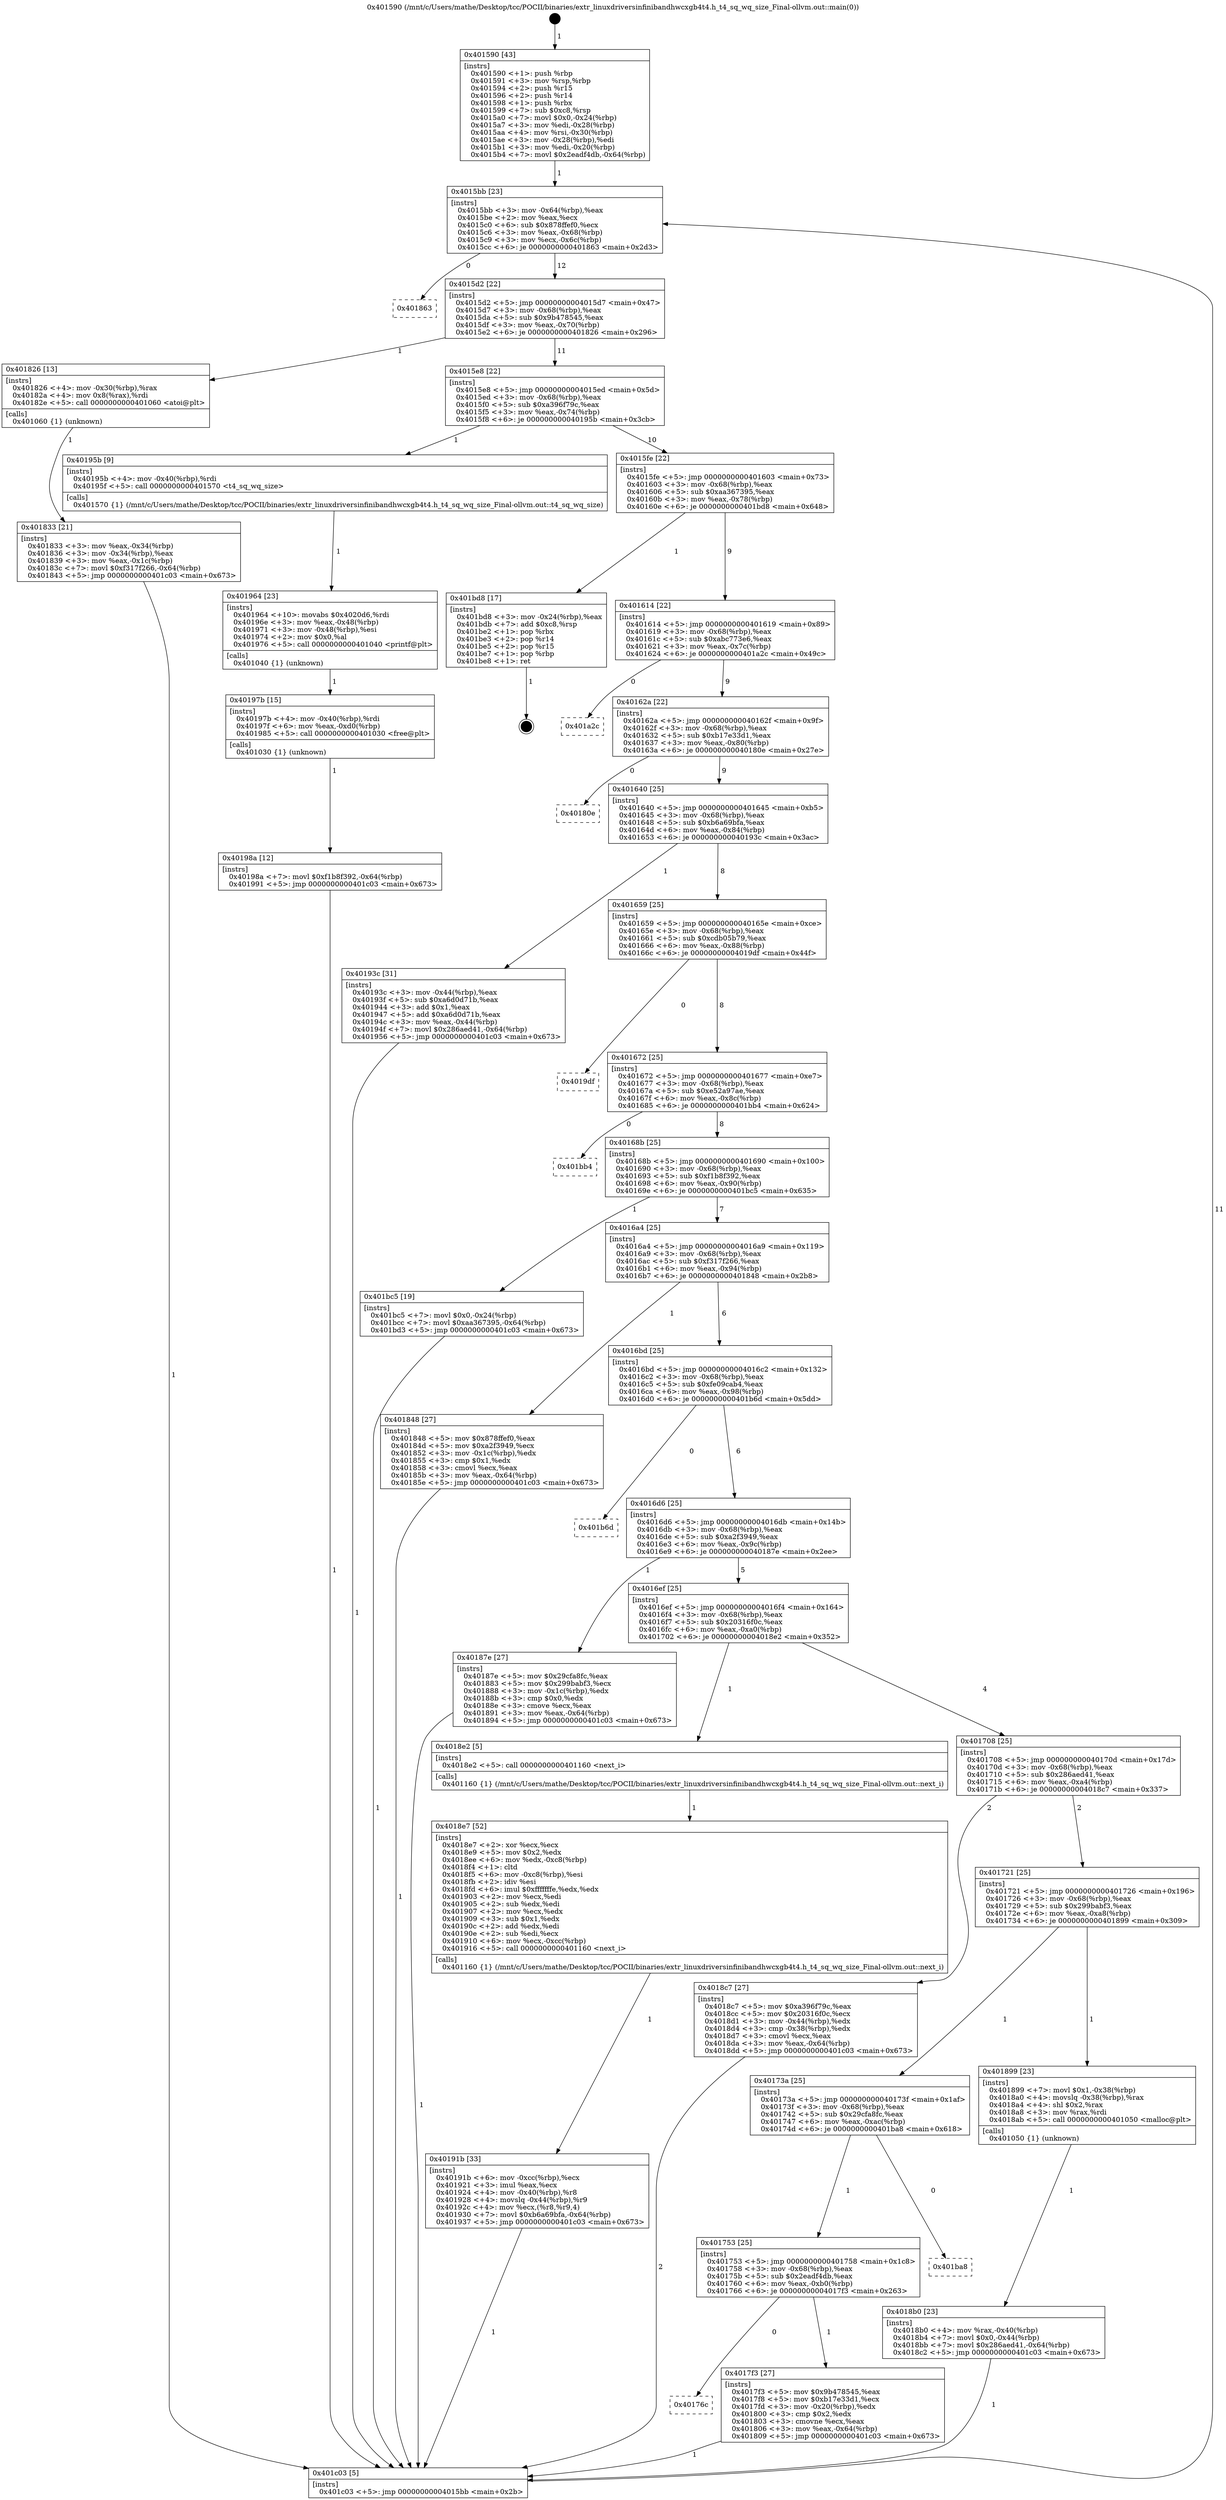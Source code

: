 digraph "0x401590" {
  label = "0x401590 (/mnt/c/Users/mathe/Desktop/tcc/POCII/binaries/extr_linuxdriversinfinibandhwcxgb4t4.h_t4_sq_wq_size_Final-ollvm.out::main(0))"
  labelloc = "t"
  node[shape=record]

  Entry [label="",width=0.3,height=0.3,shape=circle,fillcolor=black,style=filled]
  "0x4015bb" [label="{
     0x4015bb [23]\l
     | [instrs]\l
     &nbsp;&nbsp;0x4015bb \<+3\>: mov -0x64(%rbp),%eax\l
     &nbsp;&nbsp;0x4015be \<+2\>: mov %eax,%ecx\l
     &nbsp;&nbsp;0x4015c0 \<+6\>: sub $0x878ffef0,%ecx\l
     &nbsp;&nbsp;0x4015c6 \<+3\>: mov %eax,-0x68(%rbp)\l
     &nbsp;&nbsp;0x4015c9 \<+3\>: mov %ecx,-0x6c(%rbp)\l
     &nbsp;&nbsp;0x4015cc \<+6\>: je 0000000000401863 \<main+0x2d3\>\l
  }"]
  "0x401863" [label="{
     0x401863\l
  }", style=dashed]
  "0x4015d2" [label="{
     0x4015d2 [22]\l
     | [instrs]\l
     &nbsp;&nbsp;0x4015d2 \<+5\>: jmp 00000000004015d7 \<main+0x47\>\l
     &nbsp;&nbsp;0x4015d7 \<+3\>: mov -0x68(%rbp),%eax\l
     &nbsp;&nbsp;0x4015da \<+5\>: sub $0x9b478545,%eax\l
     &nbsp;&nbsp;0x4015df \<+3\>: mov %eax,-0x70(%rbp)\l
     &nbsp;&nbsp;0x4015e2 \<+6\>: je 0000000000401826 \<main+0x296\>\l
  }"]
  Exit [label="",width=0.3,height=0.3,shape=circle,fillcolor=black,style=filled,peripheries=2]
  "0x401826" [label="{
     0x401826 [13]\l
     | [instrs]\l
     &nbsp;&nbsp;0x401826 \<+4\>: mov -0x30(%rbp),%rax\l
     &nbsp;&nbsp;0x40182a \<+4\>: mov 0x8(%rax),%rdi\l
     &nbsp;&nbsp;0x40182e \<+5\>: call 0000000000401060 \<atoi@plt\>\l
     | [calls]\l
     &nbsp;&nbsp;0x401060 \{1\} (unknown)\l
  }"]
  "0x4015e8" [label="{
     0x4015e8 [22]\l
     | [instrs]\l
     &nbsp;&nbsp;0x4015e8 \<+5\>: jmp 00000000004015ed \<main+0x5d\>\l
     &nbsp;&nbsp;0x4015ed \<+3\>: mov -0x68(%rbp),%eax\l
     &nbsp;&nbsp;0x4015f0 \<+5\>: sub $0xa396f79c,%eax\l
     &nbsp;&nbsp;0x4015f5 \<+3\>: mov %eax,-0x74(%rbp)\l
     &nbsp;&nbsp;0x4015f8 \<+6\>: je 000000000040195b \<main+0x3cb\>\l
  }"]
  "0x40198a" [label="{
     0x40198a [12]\l
     | [instrs]\l
     &nbsp;&nbsp;0x40198a \<+7\>: movl $0xf1b8f392,-0x64(%rbp)\l
     &nbsp;&nbsp;0x401991 \<+5\>: jmp 0000000000401c03 \<main+0x673\>\l
  }"]
  "0x40195b" [label="{
     0x40195b [9]\l
     | [instrs]\l
     &nbsp;&nbsp;0x40195b \<+4\>: mov -0x40(%rbp),%rdi\l
     &nbsp;&nbsp;0x40195f \<+5\>: call 0000000000401570 \<t4_sq_wq_size\>\l
     | [calls]\l
     &nbsp;&nbsp;0x401570 \{1\} (/mnt/c/Users/mathe/Desktop/tcc/POCII/binaries/extr_linuxdriversinfinibandhwcxgb4t4.h_t4_sq_wq_size_Final-ollvm.out::t4_sq_wq_size)\l
  }"]
  "0x4015fe" [label="{
     0x4015fe [22]\l
     | [instrs]\l
     &nbsp;&nbsp;0x4015fe \<+5\>: jmp 0000000000401603 \<main+0x73\>\l
     &nbsp;&nbsp;0x401603 \<+3\>: mov -0x68(%rbp),%eax\l
     &nbsp;&nbsp;0x401606 \<+5\>: sub $0xaa367395,%eax\l
     &nbsp;&nbsp;0x40160b \<+3\>: mov %eax,-0x78(%rbp)\l
     &nbsp;&nbsp;0x40160e \<+6\>: je 0000000000401bd8 \<main+0x648\>\l
  }"]
  "0x40197b" [label="{
     0x40197b [15]\l
     | [instrs]\l
     &nbsp;&nbsp;0x40197b \<+4\>: mov -0x40(%rbp),%rdi\l
     &nbsp;&nbsp;0x40197f \<+6\>: mov %eax,-0xd0(%rbp)\l
     &nbsp;&nbsp;0x401985 \<+5\>: call 0000000000401030 \<free@plt\>\l
     | [calls]\l
     &nbsp;&nbsp;0x401030 \{1\} (unknown)\l
  }"]
  "0x401bd8" [label="{
     0x401bd8 [17]\l
     | [instrs]\l
     &nbsp;&nbsp;0x401bd8 \<+3\>: mov -0x24(%rbp),%eax\l
     &nbsp;&nbsp;0x401bdb \<+7\>: add $0xc8,%rsp\l
     &nbsp;&nbsp;0x401be2 \<+1\>: pop %rbx\l
     &nbsp;&nbsp;0x401be3 \<+2\>: pop %r14\l
     &nbsp;&nbsp;0x401be5 \<+2\>: pop %r15\l
     &nbsp;&nbsp;0x401be7 \<+1\>: pop %rbp\l
     &nbsp;&nbsp;0x401be8 \<+1\>: ret\l
  }"]
  "0x401614" [label="{
     0x401614 [22]\l
     | [instrs]\l
     &nbsp;&nbsp;0x401614 \<+5\>: jmp 0000000000401619 \<main+0x89\>\l
     &nbsp;&nbsp;0x401619 \<+3\>: mov -0x68(%rbp),%eax\l
     &nbsp;&nbsp;0x40161c \<+5\>: sub $0xabc773e6,%eax\l
     &nbsp;&nbsp;0x401621 \<+3\>: mov %eax,-0x7c(%rbp)\l
     &nbsp;&nbsp;0x401624 \<+6\>: je 0000000000401a2c \<main+0x49c\>\l
  }"]
  "0x401964" [label="{
     0x401964 [23]\l
     | [instrs]\l
     &nbsp;&nbsp;0x401964 \<+10\>: movabs $0x4020d6,%rdi\l
     &nbsp;&nbsp;0x40196e \<+3\>: mov %eax,-0x48(%rbp)\l
     &nbsp;&nbsp;0x401971 \<+3\>: mov -0x48(%rbp),%esi\l
     &nbsp;&nbsp;0x401974 \<+2\>: mov $0x0,%al\l
     &nbsp;&nbsp;0x401976 \<+5\>: call 0000000000401040 \<printf@plt\>\l
     | [calls]\l
     &nbsp;&nbsp;0x401040 \{1\} (unknown)\l
  }"]
  "0x401a2c" [label="{
     0x401a2c\l
  }", style=dashed]
  "0x40162a" [label="{
     0x40162a [22]\l
     | [instrs]\l
     &nbsp;&nbsp;0x40162a \<+5\>: jmp 000000000040162f \<main+0x9f\>\l
     &nbsp;&nbsp;0x40162f \<+3\>: mov -0x68(%rbp),%eax\l
     &nbsp;&nbsp;0x401632 \<+5\>: sub $0xb17e33d1,%eax\l
     &nbsp;&nbsp;0x401637 \<+3\>: mov %eax,-0x80(%rbp)\l
     &nbsp;&nbsp;0x40163a \<+6\>: je 000000000040180e \<main+0x27e\>\l
  }"]
  "0x40191b" [label="{
     0x40191b [33]\l
     | [instrs]\l
     &nbsp;&nbsp;0x40191b \<+6\>: mov -0xcc(%rbp),%ecx\l
     &nbsp;&nbsp;0x401921 \<+3\>: imul %eax,%ecx\l
     &nbsp;&nbsp;0x401924 \<+4\>: mov -0x40(%rbp),%r8\l
     &nbsp;&nbsp;0x401928 \<+4\>: movslq -0x44(%rbp),%r9\l
     &nbsp;&nbsp;0x40192c \<+4\>: mov %ecx,(%r8,%r9,4)\l
     &nbsp;&nbsp;0x401930 \<+7\>: movl $0xb6a69bfa,-0x64(%rbp)\l
     &nbsp;&nbsp;0x401937 \<+5\>: jmp 0000000000401c03 \<main+0x673\>\l
  }"]
  "0x40180e" [label="{
     0x40180e\l
  }", style=dashed]
  "0x401640" [label="{
     0x401640 [25]\l
     | [instrs]\l
     &nbsp;&nbsp;0x401640 \<+5\>: jmp 0000000000401645 \<main+0xb5\>\l
     &nbsp;&nbsp;0x401645 \<+3\>: mov -0x68(%rbp),%eax\l
     &nbsp;&nbsp;0x401648 \<+5\>: sub $0xb6a69bfa,%eax\l
     &nbsp;&nbsp;0x40164d \<+6\>: mov %eax,-0x84(%rbp)\l
     &nbsp;&nbsp;0x401653 \<+6\>: je 000000000040193c \<main+0x3ac\>\l
  }"]
  "0x4018e7" [label="{
     0x4018e7 [52]\l
     | [instrs]\l
     &nbsp;&nbsp;0x4018e7 \<+2\>: xor %ecx,%ecx\l
     &nbsp;&nbsp;0x4018e9 \<+5\>: mov $0x2,%edx\l
     &nbsp;&nbsp;0x4018ee \<+6\>: mov %edx,-0xc8(%rbp)\l
     &nbsp;&nbsp;0x4018f4 \<+1\>: cltd\l
     &nbsp;&nbsp;0x4018f5 \<+6\>: mov -0xc8(%rbp),%esi\l
     &nbsp;&nbsp;0x4018fb \<+2\>: idiv %esi\l
     &nbsp;&nbsp;0x4018fd \<+6\>: imul $0xfffffffe,%edx,%edx\l
     &nbsp;&nbsp;0x401903 \<+2\>: mov %ecx,%edi\l
     &nbsp;&nbsp;0x401905 \<+2\>: sub %edx,%edi\l
     &nbsp;&nbsp;0x401907 \<+2\>: mov %ecx,%edx\l
     &nbsp;&nbsp;0x401909 \<+3\>: sub $0x1,%edx\l
     &nbsp;&nbsp;0x40190c \<+2\>: add %edx,%edi\l
     &nbsp;&nbsp;0x40190e \<+2\>: sub %edi,%ecx\l
     &nbsp;&nbsp;0x401910 \<+6\>: mov %ecx,-0xcc(%rbp)\l
     &nbsp;&nbsp;0x401916 \<+5\>: call 0000000000401160 \<next_i\>\l
     | [calls]\l
     &nbsp;&nbsp;0x401160 \{1\} (/mnt/c/Users/mathe/Desktop/tcc/POCII/binaries/extr_linuxdriversinfinibandhwcxgb4t4.h_t4_sq_wq_size_Final-ollvm.out::next_i)\l
  }"]
  "0x40193c" [label="{
     0x40193c [31]\l
     | [instrs]\l
     &nbsp;&nbsp;0x40193c \<+3\>: mov -0x44(%rbp),%eax\l
     &nbsp;&nbsp;0x40193f \<+5\>: sub $0xa6d0d71b,%eax\l
     &nbsp;&nbsp;0x401944 \<+3\>: add $0x1,%eax\l
     &nbsp;&nbsp;0x401947 \<+5\>: add $0xa6d0d71b,%eax\l
     &nbsp;&nbsp;0x40194c \<+3\>: mov %eax,-0x44(%rbp)\l
     &nbsp;&nbsp;0x40194f \<+7\>: movl $0x286aed41,-0x64(%rbp)\l
     &nbsp;&nbsp;0x401956 \<+5\>: jmp 0000000000401c03 \<main+0x673\>\l
  }"]
  "0x401659" [label="{
     0x401659 [25]\l
     | [instrs]\l
     &nbsp;&nbsp;0x401659 \<+5\>: jmp 000000000040165e \<main+0xce\>\l
     &nbsp;&nbsp;0x40165e \<+3\>: mov -0x68(%rbp),%eax\l
     &nbsp;&nbsp;0x401661 \<+5\>: sub $0xcdb05b79,%eax\l
     &nbsp;&nbsp;0x401666 \<+6\>: mov %eax,-0x88(%rbp)\l
     &nbsp;&nbsp;0x40166c \<+6\>: je 00000000004019df \<main+0x44f\>\l
  }"]
  "0x4018b0" [label="{
     0x4018b0 [23]\l
     | [instrs]\l
     &nbsp;&nbsp;0x4018b0 \<+4\>: mov %rax,-0x40(%rbp)\l
     &nbsp;&nbsp;0x4018b4 \<+7\>: movl $0x0,-0x44(%rbp)\l
     &nbsp;&nbsp;0x4018bb \<+7\>: movl $0x286aed41,-0x64(%rbp)\l
     &nbsp;&nbsp;0x4018c2 \<+5\>: jmp 0000000000401c03 \<main+0x673\>\l
  }"]
  "0x4019df" [label="{
     0x4019df\l
  }", style=dashed]
  "0x401672" [label="{
     0x401672 [25]\l
     | [instrs]\l
     &nbsp;&nbsp;0x401672 \<+5\>: jmp 0000000000401677 \<main+0xe7\>\l
     &nbsp;&nbsp;0x401677 \<+3\>: mov -0x68(%rbp),%eax\l
     &nbsp;&nbsp;0x40167a \<+5\>: sub $0xe52a97ae,%eax\l
     &nbsp;&nbsp;0x40167f \<+6\>: mov %eax,-0x8c(%rbp)\l
     &nbsp;&nbsp;0x401685 \<+6\>: je 0000000000401bb4 \<main+0x624\>\l
  }"]
  "0x401833" [label="{
     0x401833 [21]\l
     | [instrs]\l
     &nbsp;&nbsp;0x401833 \<+3\>: mov %eax,-0x34(%rbp)\l
     &nbsp;&nbsp;0x401836 \<+3\>: mov -0x34(%rbp),%eax\l
     &nbsp;&nbsp;0x401839 \<+3\>: mov %eax,-0x1c(%rbp)\l
     &nbsp;&nbsp;0x40183c \<+7\>: movl $0xf317f266,-0x64(%rbp)\l
     &nbsp;&nbsp;0x401843 \<+5\>: jmp 0000000000401c03 \<main+0x673\>\l
  }"]
  "0x401bb4" [label="{
     0x401bb4\l
  }", style=dashed]
  "0x40168b" [label="{
     0x40168b [25]\l
     | [instrs]\l
     &nbsp;&nbsp;0x40168b \<+5\>: jmp 0000000000401690 \<main+0x100\>\l
     &nbsp;&nbsp;0x401690 \<+3\>: mov -0x68(%rbp),%eax\l
     &nbsp;&nbsp;0x401693 \<+5\>: sub $0xf1b8f392,%eax\l
     &nbsp;&nbsp;0x401698 \<+6\>: mov %eax,-0x90(%rbp)\l
     &nbsp;&nbsp;0x40169e \<+6\>: je 0000000000401bc5 \<main+0x635\>\l
  }"]
  "0x401590" [label="{
     0x401590 [43]\l
     | [instrs]\l
     &nbsp;&nbsp;0x401590 \<+1\>: push %rbp\l
     &nbsp;&nbsp;0x401591 \<+3\>: mov %rsp,%rbp\l
     &nbsp;&nbsp;0x401594 \<+2\>: push %r15\l
     &nbsp;&nbsp;0x401596 \<+2\>: push %r14\l
     &nbsp;&nbsp;0x401598 \<+1\>: push %rbx\l
     &nbsp;&nbsp;0x401599 \<+7\>: sub $0xc8,%rsp\l
     &nbsp;&nbsp;0x4015a0 \<+7\>: movl $0x0,-0x24(%rbp)\l
     &nbsp;&nbsp;0x4015a7 \<+3\>: mov %edi,-0x28(%rbp)\l
     &nbsp;&nbsp;0x4015aa \<+4\>: mov %rsi,-0x30(%rbp)\l
     &nbsp;&nbsp;0x4015ae \<+3\>: mov -0x28(%rbp),%edi\l
     &nbsp;&nbsp;0x4015b1 \<+3\>: mov %edi,-0x20(%rbp)\l
     &nbsp;&nbsp;0x4015b4 \<+7\>: movl $0x2eadf4db,-0x64(%rbp)\l
  }"]
  "0x401bc5" [label="{
     0x401bc5 [19]\l
     | [instrs]\l
     &nbsp;&nbsp;0x401bc5 \<+7\>: movl $0x0,-0x24(%rbp)\l
     &nbsp;&nbsp;0x401bcc \<+7\>: movl $0xaa367395,-0x64(%rbp)\l
     &nbsp;&nbsp;0x401bd3 \<+5\>: jmp 0000000000401c03 \<main+0x673\>\l
  }"]
  "0x4016a4" [label="{
     0x4016a4 [25]\l
     | [instrs]\l
     &nbsp;&nbsp;0x4016a4 \<+5\>: jmp 00000000004016a9 \<main+0x119\>\l
     &nbsp;&nbsp;0x4016a9 \<+3\>: mov -0x68(%rbp),%eax\l
     &nbsp;&nbsp;0x4016ac \<+5\>: sub $0xf317f266,%eax\l
     &nbsp;&nbsp;0x4016b1 \<+6\>: mov %eax,-0x94(%rbp)\l
     &nbsp;&nbsp;0x4016b7 \<+6\>: je 0000000000401848 \<main+0x2b8\>\l
  }"]
  "0x401c03" [label="{
     0x401c03 [5]\l
     | [instrs]\l
     &nbsp;&nbsp;0x401c03 \<+5\>: jmp 00000000004015bb \<main+0x2b\>\l
  }"]
  "0x401848" [label="{
     0x401848 [27]\l
     | [instrs]\l
     &nbsp;&nbsp;0x401848 \<+5\>: mov $0x878ffef0,%eax\l
     &nbsp;&nbsp;0x40184d \<+5\>: mov $0xa2f3949,%ecx\l
     &nbsp;&nbsp;0x401852 \<+3\>: mov -0x1c(%rbp),%edx\l
     &nbsp;&nbsp;0x401855 \<+3\>: cmp $0x1,%edx\l
     &nbsp;&nbsp;0x401858 \<+3\>: cmovl %ecx,%eax\l
     &nbsp;&nbsp;0x40185b \<+3\>: mov %eax,-0x64(%rbp)\l
     &nbsp;&nbsp;0x40185e \<+5\>: jmp 0000000000401c03 \<main+0x673\>\l
  }"]
  "0x4016bd" [label="{
     0x4016bd [25]\l
     | [instrs]\l
     &nbsp;&nbsp;0x4016bd \<+5\>: jmp 00000000004016c2 \<main+0x132\>\l
     &nbsp;&nbsp;0x4016c2 \<+3\>: mov -0x68(%rbp),%eax\l
     &nbsp;&nbsp;0x4016c5 \<+5\>: sub $0xfe09cab4,%eax\l
     &nbsp;&nbsp;0x4016ca \<+6\>: mov %eax,-0x98(%rbp)\l
     &nbsp;&nbsp;0x4016d0 \<+6\>: je 0000000000401b6d \<main+0x5dd\>\l
  }"]
  "0x40176c" [label="{
     0x40176c\l
  }", style=dashed]
  "0x401b6d" [label="{
     0x401b6d\l
  }", style=dashed]
  "0x4016d6" [label="{
     0x4016d6 [25]\l
     | [instrs]\l
     &nbsp;&nbsp;0x4016d6 \<+5\>: jmp 00000000004016db \<main+0x14b\>\l
     &nbsp;&nbsp;0x4016db \<+3\>: mov -0x68(%rbp),%eax\l
     &nbsp;&nbsp;0x4016de \<+5\>: sub $0xa2f3949,%eax\l
     &nbsp;&nbsp;0x4016e3 \<+6\>: mov %eax,-0x9c(%rbp)\l
     &nbsp;&nbsp;0x4016e9 \<+6\>: je 000000000040187e \<main+0x2ee\>\l
  }"]
  "0x4017f3" [label="{
     0x4017f3 [27]\l
     | [instrs]\l
     &nbsp;&nbsp;0x4017f3 \<+5\>: mov $0x9b478545,%eax\l
     &nbsp;&nbsp;0x4017f8 \<+5\>: mov $0xb17e33d1,%ecx\l
     &nbsp;&nbsp;0x4017fd \<+3\>: mov -0x20(%rbp),%edx\l
     &nbsp;&nbsp;0x401800 \<+3\>: cmp $0x2,%edx\l
     &nbsp;&nbsp;0x401803 \<+3\>: cmovne %ecx,%eax\l
     &nbsp;&nbsp;0x401806 \<+3\>: mov %eax,-0x64(%rbp)\l
     &nbsp;&nbsp;0x401809 \<+5\>: jmp 0000000000401c03 \<main+0x673\>\l
  }"]
  "0x40187e" [label="{
     0x40187e [27]\l
     | [instrs]\l
     &nbsp;&nbsp;0x40187e \<+5\>: mov $0x29cfa8fc,%eax\l
     &nbsp;&nbsp;0x401883 \<+5\>: mov $0x299babf3,%ecx\l
     &nbsp;&nbsp;0x401888 \<+3\>: mov -0x1c(%rbp),%edx\l
     &nbsp;&nbsp;0x40188b \<+3\>: cmp $0x0,%edx\l
     &nbsp;&nbsp;0x40188e \<+3\>: cmove %ecx,%eax\l
     &nbsp;&nbsp;0x401891 \<+3\>: mov %eax,-0x64(%rbp)\l
     &nbsp;&nbsp;0x401894 \<+5\>: jmp 0000000000401c03 \<main+0x673\>\l
  }"]
  "0x4016ef" [label="{
     0x4016ef [25]\l
     | [instrs]\l
     &nbsp;&nbsp;0x4016ef \<+5\>: jmp 00000000004016f4 \<main+0x164\>\l
     &nbsp;&nbsp;0x4016f4 \<+3\>: mov -0x68(%rbp),%eax\l
     &nbsp;&nbsp;0x4016f7 \<+5\>: sub $0x20316f0c,%eax\l
     &nbsp;&nbsp;0x4016fc \<+6\>: mov %eax,-0xa0(%rbp)\l
     &nbsp;&nbsp;0x401702 \<+6\>: je 00000000004018e2 \<main+0x352\>\l
  }"]
  "0x401753" [label="{
     0x401753 [25]\l
     | [instrs]\l
     &nbsp;&nbsp;0x401753 \<+5\>: jmp 0000000000401758 \<main+0x1c8\>\l
     &nbsp;&nbsp;0x401758 \<+3\>: mov -0x68(%rbp),%eax\l
     &nbsp;&nbsp;0x40175b \<+5\>: sub $0x2eadf4db,%eax\l
     &nbsp;&nbsp;0x401760 \<+6\>: mov %eax,-0xb0(%rbp)\l
     &nbsp;&nbsp;0x401766 \<+6\>: je 00000000004017f3 \<main+0x263\>\l
  }"]
  "0x4018e2" [label="{
     0x4018e2 [5]\l
     | [instrs]\l
     &nbsp;&nbsp;0x4018e2 \<+5\>: call 0000000000401160 \<next_i\>\l
     | [calls]\l
     &nbsp;&nbsp;0x401160 \{1\} (/mnt/c/Users/mathe/Desktop/tcc/POCII/binaries/extr_linuxdriversinfinibandhwcxgb4t4.h_t4_sq_wq_size_Final-ollvm.out::next_i)\l
  }"]
  "0x401708" [label="{
     0x401708 [25]\l
     | [instrs]\l
     &nbsp;&nbsp;0x401708 \<+5\>: jmp 000000000040170d \<main+0x17d\>\l
     &nbsp;&nbsp;0x40170d \<+3\>: mov -0x68(%rbp),%eax\l
     &nbsp;&nbsp;0x401710 \<+5\>: sub $0x286aed41,%eax\l
     &nbsp;&nbsp;0x401715 \<+6\>: mov %eax,-0xa4(%rbp)\l
     &nbsp;&nbsp;0x40171b \<+6\>: je 00000000004018c7 \<main+0x337\>\l
  }"]
  "0x401ba8" [label="{
     0x401ba8\l
  }", style=dashed]
  "0x4018c7" [label="{
     0x4018c7 [27]\l
     | [instrs]\l
     &nbsp;&nbsp;0x4018c7 \<+5\>: mov $0xa396f79c,%eax\l
     &nbsp;&nbsp;0x4018cc \<+5\>: mov $0x20316f0c,%ecx\l
     &nbsp;&nbsp;0x4018d1 \<+3\>: mov -0x44(%rbp),%edx\l
     &nbsp;&nbsp;0x4018d4 \<+3\>: cmp -0x38(%rbp),%edx\l
     &nbsp;&nbsp;0x4018d7 \<+3\>: cmovl %ecx,%eax\l
     &nbsp;&nbsp;0x4018da \<+3\>: mov %eax,-0x64(%rbp)\l
     &nbsp;&nbsp;0x4018dd \<+5\>: jmp 0000000000401c03 \<main+0x673\>\l
  }"]
  "0x401721" [label="{
     0x401721 [25]\l
     | [instrs]\l
     &nbsp;&nbsp;0x401721 \<+5\>: jmp 0000000000401726 \<main+0x196\>\l
     &nbsp;&nbsp;0x401726 \<+3\>: mov -0x68(%rbp),%eax\l
     &nbsp;&nbsp;0x401729 \<+5\>: sub $0x299babf3,%eax\l
     &nbsp;&nbsp;0x40172e \<+6\>: mov %eax,-0xa8(%rbp)\l
     &nbsp;&nbsp;0x401734 \<+6\>: je 0000000000401899 \<main+0x309\>\l
  }"]
  "0x40173a" [label="{
     0x40173a [25]\l
     | [instrs]\l
     &nbsp;&nbsp;0x40173a \<+5\>: jmp 000000000040173f \<main+0x1af\>\l
     &nbsp;&nbsp;0x40173f \<+3\>: mov -0x68(%rbp),%eax\l
     &nbsp;&nbsp;0x401742 \<+5\>: sub $0x29cfa8fc,%eax\l
     &nbsp;&nbsp;0x401747 \<+6\>: mov %eax,-0xac(%rbp)\l
     &nbsp;&nbsp;0x40174d \<+6\>: je 0000000000401ba8 \<main+0x618\>\l
  }"]
  "0x401899" [label="{
     0x401899 [23]\l
     | [instrs]\l
     &nbsp;&nbsp;0x401899 \<+7\>: movl $0x1,-0x38(%rbp)\l
     &nbsp;&nbsp;0x4018a0 \<+4\>: movslq -0x38(%rbp),%rax\l
     &nbsp;&nbsp;0x4018a4 \<+4\>: shl $0x2,%rax\l
     &nbsp;&nbsp;0x4018a8 \<+3\>: mov %rax,%rdi\l
     &nbsp;&nbsp;0x4018ab \<+5\>: call 0000000000401050 \<malloc@plt\>\l
     | [calls]\l
     &nbsp;&nbsp;0x401050 \{1\} (unknown)\l
  }"]
  Entry -> "0x401590" [label=" 1"]
  "0x4015bb" -> "0x401863" [label=" 0"]
  "0x4015bb" -> "0x4015d2" [label=" 12"]
  "0x401bd8" -> Exit [label=" 1"]
  "0x4015d2" -> "0x401826" [label=" 1"]
  "0x4015d2" -> "0x4015e8" [label=" 11"]
  "0x401bc5" -> "0x401c03" [label=" 1"]
  "0x4015e8" -> "0x40195b" [label=" 1"]
  "0x4015e8" -> "0x4015fe" [label=" 10"]
  "0x40198a" -> "0x401c03" [label=" 1"]
  "0x4015fe" -> "0x401bd8" [label=" 1"]
  "0x4015fe" -> "0x401614" [label=" 9"]
  "0x40197b" -> "0x40198a" [label=" 1"]
  "0x401614" -> "0x401a2c" [label=" 0"]
  "0x401614" -> "0x40162a" [label=" 9"]
  "0x401964" -> "0x40197b" [label=" 1"]
  "0x40162a" -> "0x40180e" [label=" 0"]
  "0x40162a" -> "0x401640" [label=" 9"]
  "0x40195b" -> "0x401964" [label=" 1"]
  "0x401640" -> "0x40193c" [label=" 1"]
  "0x401640" -> "0x401659" [label=" 8"]
  "0x40193c" -> "0x401c03" [label=" 1"]
  "0x401659" -> "0x4019df" [label=" 0"]
  "0x401659" -> "0x401672" [label=" 8"]
  "0x40191b" -> "0x401c03" [label=" 1"]
  "0x401672" -> "0x401bb4" [label=" 0"]
  "0x401672" -> "0x40168b" [label=" 8"]
  "0x4018e7" -> "0x40191b" [label=" 1"]
  "0x40168b" -> "0x401bc5" [label=" 1"]
  "0x40168b" -> "0x4016a4" [label=" 7"]
  "0x4018e2" -> "0x4018e7" [label=" 1"]
  "0x4016a4" -> "0x401848" [label=" 1"]
  "0x4016a4" -> "0x4016bd" [label=" 6"]
  "0x4018c7" -> "0x401c03" [label=" 2"]
  "0x4016bd" -> "0x401b6d" [label=" 0"]
  "0x4016bd" -> "0x4016d6" [label=" 6"]
  "0x4018b0" -> "0x401c03" [label=" 1"]
  "0x4016d6" -> "0x40187e" [label=" 1"]
  "0x4016d6" -> "0x4016ef" [label=" 5"]
  "0x401899" -> "0x4018b0" [label=" 1"]
  "0x4016ef" -> "0x4018e2" [label=" 1"]
  "0x4016ef" -> "0x401708" [label=" 4"]
  "0x401848" -> "0x401c03" [label=" 1"]
  "0x401708" -> "0x4018c7" [label=" 2"]
  "0x401708" -> "0x401721" [label=" 2"]
  "0x401833" -> "0x401c03" [label=" 1"]
  "0x401721" -> "0x401899" [label=" 1"]
  "0x401721" -> "0x40173a" [label=" 1"]
  "0x401826" -> "0x401833" [label=" 1"]
  "0x40173a" -> "0x401ba8" [label=" 0"]
  "0x40173a" -> "0x401753" [label=" 1"]
  "0x40187e" -> "0x401c03" [label=" 1"]
  "0x401753" -> "0x4017f3" [label=" 1"]
  "0x401753" -> "0x40176c" [label=" 0"]
  "0x4017f3" -> "0x401c03" [label=" 1"]
  "0x401590" -> "0x4015bb" [label=" 1"]
  "0x401c03" -> "0x4015bb" [label=" 11"]
}
